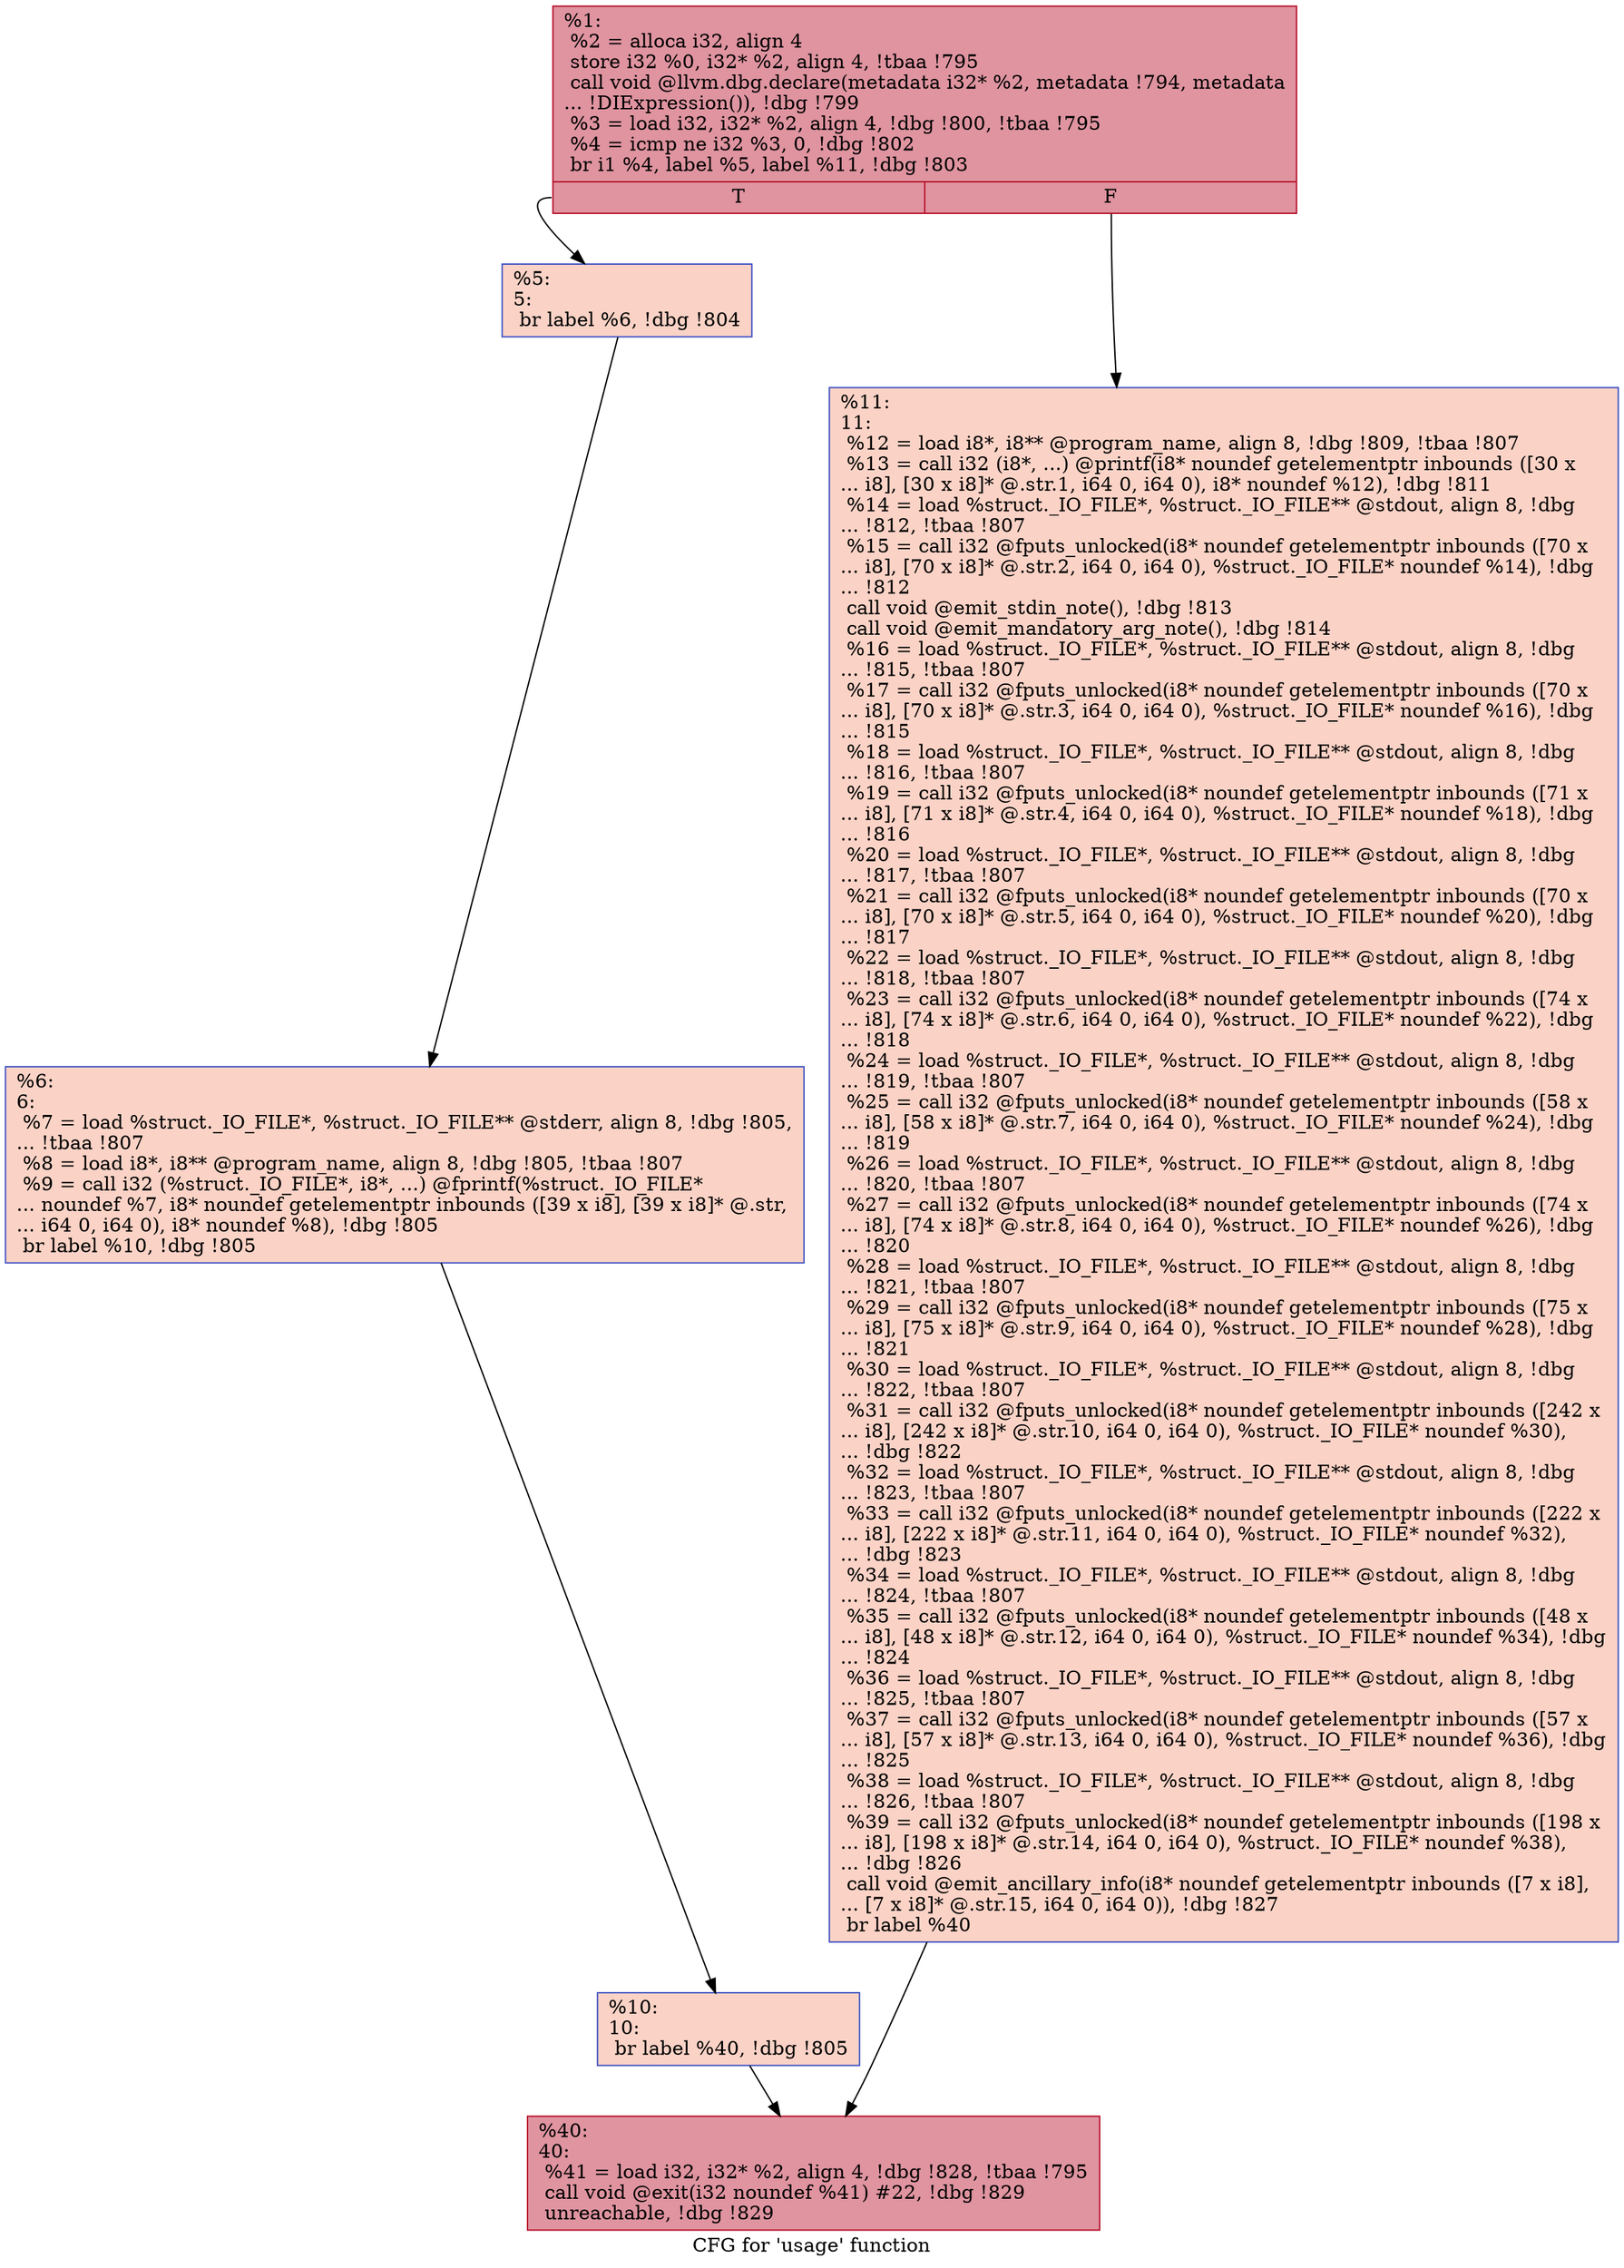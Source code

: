 digraph "CFG for 'usage' function" {
	label="CFG for 'usage' function";

	Node0xd5d290 [shape=record,color="#b70d28ff", style=filled, fillcolor="#b70d2870",label="{%1:\l  %2 = alloca i32, align 4\l  store i32 %0, i32* %2, align 4, !tbaa !795\l  call void @llvm.dbg.declare(metadata i32* %2, metadata !794, metadata\l... !DIExpression()), !dbg !799\l  %3 = load i32, i32* %2, align 4, !dbg !800, !tbaa !795\l  %4 = icmp ne i32 %3, 0, !dbg !802\l  br i1 %4, label %5, label %11, !dbg !803\l|{<s0>T|<s1>F}}"];
	Node0xd5d290:s0 -> Node0xd8a460;
	Node0xd5d290:s1 -> Node0xd8a550;
	Node0xd8a460 [shape=record,color="#3d50c3ff", style=filled, fillcolor="#f59c7d70",label="{%5:\l5:                                                \l  br label %6, !dbg !804\l}"];
	Node0xd8a460 -> Node0xd8a4b0;
	Node0xd8a4b0 [shape=record,color="#3d50c3ff", style=filled, fillcolor="#f59c7d70",label="{%6:\l6:                                                \l  %7 = load %struct._IO_FILE*, %struct._IO_FILE** @stderr, align 8, !dbg !805,\l... !tbaa !807\l  %8 = load i8*, i8** @program_name, align 8, !dbg !805, !tbaa !807\l  %9 = call i32 (%struct._IO_FILE*, i8*, ...) @fprintf(%struct._IO_FILE*\l... noundef %7, i8* noundef getelementptr inbounds ([39 x i8], [39 x i8]* @.str,\l... i64 0, i64 0), i8* noundef %8), !dbg !805\l  br label %10, !dbg !805\l}"];
	Node0xd8a4b0 -> Node0xd8a500;
	Node0xd8a500 [shape=record,color="#3d50c3ff", style=filled, fillcolor="#f59c7d70",label="{%10:\l10:                                               \l  br label %40, !dbg !805\l}"];
	Node0xd8a500 -> Node0xd8a5a0;
	Node0xd8a550 [shape=record,color="#3d50c3ff", style=filled, fillcolor="#f59c7d70",label="{%11:\l11:                                               \l  %12 = load i8*, i8** @program_name, align 8, !dbg !809, !tbaa !807\l  %13 = call i32 (i8*, ...) @printf(i8* noundef getelementptr inbounds ([30 x\l... i8], [30 x i8]* @.str.1, i64 0, i64 0), i8* noundef %12), !dbg !811\l  %14 = load %struct._IO_FILE*, %struct._IO_FILE** @stdout, align 8, !dbg\l... !812, !tbaa !807\l  %15 = call i32 @fputs_unlocked(i8* noundef getelementptr inbounds ([70 x\l... i8], [70 x i8]* @.str.2, i64 0, i64 0), %struct._IO_FILE* noundef %14), !dbg\l... !812\l  call void @emit_stdin_note(), !dbg !813\l  call void @emit_mandatory_arg_note(), !dbg !814\l  %16 = load %struct._IO_FILE*, %struct._IO_FILE** @stdout, align 8, !dbg\l... !815, !tbaa !807\l  %17 = call i32 @fputs_unlocked(i8* noundef getelementptr inbounds ([70 x\l... i8], [70 x i8]* @.str.3, i64 0, i64 0), %struct._IO_FILE* noundef %16), !dbg\l... !815\l  %18 = load %struct._IO_FILE*, %struct._IO_FILE** @stdout, align 8, !dbg\l... !816, !tbaa !807\l  %19 = call i32 @fputs_unlocked(i8* noundef getelementptr inbounds ([71 x\l... i8], [71 x i8]* @.str.4, i64 0, i64 0), %struct._IO_FILE* noundef %18), !dbg\l... !816\l  %20 = load %struct._IO_FILE*, %struct._IO_FILE** @stdout, align 8, !dbg\l... !817, !tbaa !807\l  %21 = call i32 @fputs_unlocked(i8* noundef getelementptr inbounds ([70 x\l... i8], [70 x i8]* @.str.5, i64 0, i64 0), %struct._IO_FILE* noundef %20), !dbg\l... !817\l  %22 = load %struct._IO_FILE*, %struct._IO_FILE** @stdout, align 8, !dbg\l... !818, !tbaa !807\l  %23 = call i32 @fputs_unlocked(i8* noundef getelementptr inbounds ([74 x\l... i8], [74 x i8]* @.str.6, i64 0, i64 0), %struct._IO_FILE* noundef %22), !dbg\l... !818\l  %24 = load %struct._IO_FILE*, %struct._IO_FILE** @stdout, align 8, !dbg\l... !819, !tbaa !807\l  %25 = call i32 @fputs_unlocked(i8* noundef getelementptr inbounds ([58 x\l... i8], [58 x i8]* @.str.7, i64 0, i64 0), %struct._IO_FILE* noundef %24), !dbg\l... !819\l  %26 = load %struct._IO_FILE*, %struct._IO_FILE** @stdout, align 8, !dbg\l... !820, !tbaa !807\l  %27 = call i32 @fputs_unlocked(i8* noundef getelementptr inbounds ([74 x\l... i8], [74 x i8]* @.str.8, i64 0, i64 0), %struct._IO_FILE* noundef %26), !dbg\l... !820\l  %28 = load %struct._IO_FILE*, %struct._IO_FILE** @stdout, align 8, !dbg\l... !821, !tbaa !807\l  %29 = call i32 @fputs_unlocked(i8* noundef getelementptr inbounds ([75 x\l... i8], [75 x i8]* @.str.9, i64 0, i64 0), %struct._IO_FILE* noundef %28), !dbg\l... !821\l  %30 = load %struct._IO_FILE*, %struct._IO_FILE** @stdout, align 8, !dbg\l... !822, !tbaa !807\l  %31 = call i32 @fputs_unlocked(i8* noundef getelementptr inbounds ([242 x\l... i8], [242 x i8]* @.str.10, i64 0, i64 0), %struct._IO_FILE* noundef %30),\l... !dbg !822\l  %32 = load %struct._IO_FILE*, %struct._IO_FILE** @stdout, align 8, !dbg\l... !823, !tbaa !807\l  %33 = call i32 @fputs_unlocked(i8* noundef getelementptr inbounds ([222 x\l... i8], [222 x i8]* @.str.11, i64 0, i64 0), %struct._IO_FILE* noundef %32),\l... !dbg !823\l  %34 = load %struct._IO_FILE*, %struct._IO_FILE** @stdout, align 8, !dbg\l... !824, !tbaa !807\l  %35 = call i32 @fputs_unlocked(i8* noundef getelementptr inbounds ([48 x\l... i8], [48 x i8]* @.str.12, i64 0, i64 0), %struct._IO_FILE* noundef %34), !dbg\l... !824\l  %36 = load %struct._IO_FILE*, %struct._IO_FILE** @stdout, align 8, !dbg\l... !825, !tbaa !807\l  %37 = call i32 @fputs_unlocked(i8* noundef getelementptr inbounds ([57 x\l... i8], [57 x i8]* @.str.13, i64 0, i64 0), %struct._IO_FILE* noundef %36), !dbg\l... !825\l  %38 = load %struct._IO_FILE*, %struct._IO_FILE** @stdout, align 8, !dbg\l... !826, !tbaa !807\l  %39 = call i32 @fputs_unlocked(i8* noundef getelementptr inbounds ([198 x\l... i8], [198 x i8]* @.str.14, i64 0, i64 0), %struct._IO_FILE* noundef %38),\l... !dbg !826\l  call void @emit_ancillary_info(i8* noundef getelementptr inbounds ([7 x i8],\l... [7 x i8]* @.str.15, i64 0, i64 0)), !dbg !827\l  br label %40\l}"];
	Node0xd8a550 -> Node0xd8a5a0;
	Node0xd8a5a0 [shape=record,color="#b70d28ff", style=filled, fillcolor="#b70d2870",label="{%40:\l40:                                               \l  %41 = load i32, i32* %2, align 4, !dbg !828, !tbaa !795\l  call void @exit(i32 noundef %41) #22, !dbg !829\l  unreachable, !dbg !829\l}"];
}
